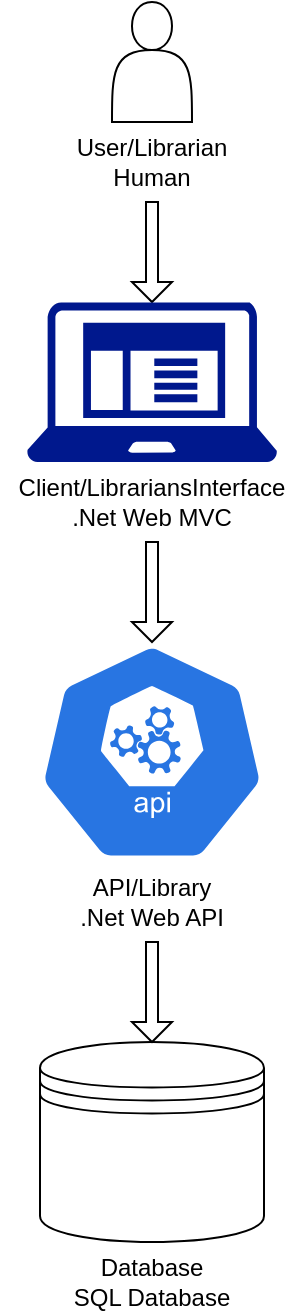 <mxfile version="14.2.2" type="github"><diagram id="zIGolrEYgKs-RykICPmO" name="Page-1"><mxGraphModel dx="1422" dy="735" grid="1" gridSize="10" guides="1" tooltips="1" connect="1" arrows="1" fold="1" page="1" pageScale="1" pageWidth="827" pageHeight="1169" math="0" shadow="0"><root><mxCell id="0"/><mxCell id="1" parent="0"/><object label="" Librarian="" id="A9Dyq57Q6WsIOIDd_YCF-1"><mxCell style="shape=actor;whiteSpace=wrap;html=1;" parent="1" vertex="1"><mxGeometry x="260" y="80" width="40" height="60" as="geometry"/></mxCell></object><mxCell id="A9Dyq57Q6WsIOIDd_YCF-2" value="" style="shape=singleArrow;direction=south;whiteSpace=wrap;html=1;" parent="1" vertex="1"><mxGeometry x="270" y="180" width="20" height="50" as="geometry"/></mxCell><mxCell id="A9Dyq57Q6WsIOIDd_YCF-3" value="" style="html=1;dashed=0;whitespace=wrap;fillColor=#2875E2;strokeColor=#ffffff;points=[[0.005,0.63,0],[0.1,0.2,0],[0.9,0.2,0],[0.5,0,0],[0.995,0.63,0],[0.72,0.99,0],[0.5,1,0],[0.28,0.99,0]];shape=mxgraph.kubernetes.icon;prIcon=api" parent="1" vertex="1"><mxGeometry x="205" y="400" width="150" height="110" as="geometry"/></mxCell><mxCell id="A9Dyq57Q6WsIOIDd_YCF-4" value="" style="aspect=fixed;pointerEvents=1;shadow=0;dashed=0;html=1;strokeColor=none;labelPosition=center;verticalLabelPosition=bottom;verticalAlign=top;align=center;fillColor=#00188D;shape=mxgraph.mscae.enterprise.client_application" parent="1" vertex="1"><mxGeometry x="217.5" y="230" width="125" height="80" as="geometry"/></mxCell><mxCell id="A9Dyq57Q6WsIOIDd_YCF-5" value="" style="shape=datastore;whiteSpace=wrap;html=1;" parent="1" vertex="1"><mxGeometry x="224" y="600" width="112" height="100" as="geometry"/></mxCell><mxCell id="A9Dyq57Q6WsIOIDd_YCF-6" value="" style="shape=singleArrow;direction=south;whiteSpace=wrap;html=1;" parent="1" vertex="1"><mxGeometry x="270" y="550" width="20" height="50" as="geometry"/></mxCell><mxCell id="A9Dyq57Q6WsIOIDd_YCF-8" value="" style="shape=singleArrow;direction=south;whiteSpace=wrap;html=1;" parent="1" vertex="1"><mxGeometry x="270" y="350" width="20" height="50" as="geometry"/></mxCell><mxCell id="A9Dyq57Q6WsIOIDd_YCF-9" value="&lt;div&gt;User/Librarian&lt;br&gt;Human&lt;br&gt;&lt;/div&gt;" style="text;html=1;strokeColor=none;fillColor=none;align=center;verticalAlign=middle;whiteSpace=wrap;rounded=0;" parent="1" vertex="1"><mxGeometry x="260" y="150" width="40" height="20" as="geometry"/></mxCell><mxCell id="A9Dyq57Q6WsIOIDd_YCF-10" value="&lt;div&gt;Client/LibrariansInterface&lt;br&gt;&lt;/div&gt;.Net Web MVC" style="text;html=1;strokeColor=none;fillColor=none;align=center;verticalAlign=middle;whiteSpace=wrap;rounded=0;" parent="1" vertex="1"><mxGeometry x="260" y="320" width="40" height="20" as="geometry"/></mxCell><mxCell id="A9Dyq57Q6WsIOIDd_YCF-11" value="&lt;div&gt;API/Library&lt;/div&gt;&lt;div&gt;.Net Web API&lt;br&gt;&lt;/div&gt;" style="text;html=1;strokeColor=none;fillColor=none;align=center;verticalAlign=middle;whiteSpace=wrap;rounded=0;" parent="1" vertex="1"><mxGeometry x="235" y="520" width="90" height="20" as="geometry"/></mxCell><mxCell id="A9Dyq57Q6WsIOIDd_YCF-12" value="Database&lt;br&gt;SQL Database" style="text;html=1;strokeColor=none;fillColor=none;align=center;verticalAlign=middle;whiteSpace=wrap;rounded=0;" parent="1" vertex="1"><mxGeometry x="235" y="710" width="90" height="20" as="geometry"/></mxCell></root></mxGraphModel></diagram></mxfile>